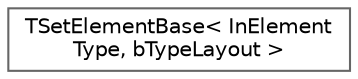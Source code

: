 digraph "Graphical Class Hierarchy"
{
 // INTERACTIVE_SVG=YES
 // LATEX_PDF_SIZE
  bgcolor="transparent";
  edge [fontname=Helvetica,fontsize=10,labelfontname=Helvetica,labelfontsize=10];
  node [fontname=Helvetica,fontsize=10,shape=box,height=0.2,width=0.4];
  rankdir="LR";
  Node0 [id="Node000000",label="TSetElementBase\< InElement\lType, bTypeLayout \>",height=0.2,width=0.4,color="grey40", fillcolor="white", style="filled",URL="$db/dd4/classTSetElementBase.html",tooltip=" "];
}
